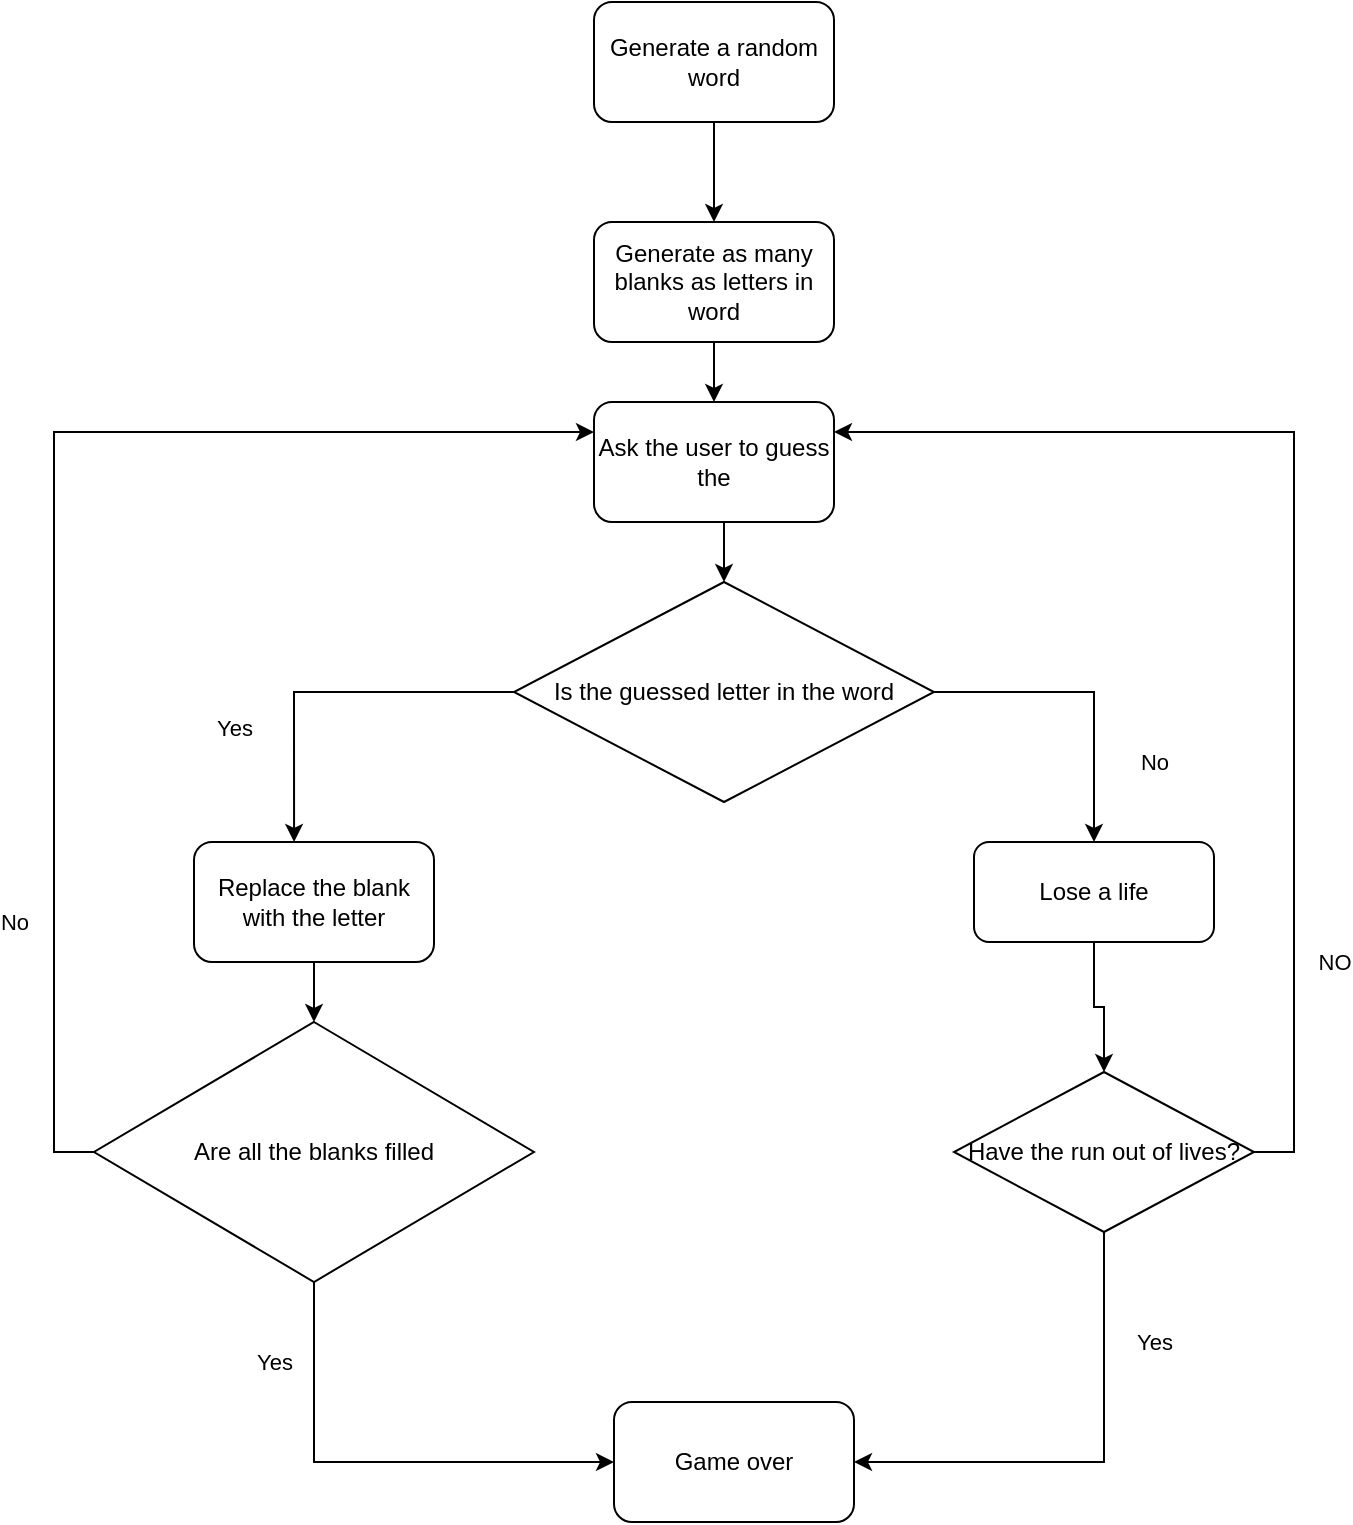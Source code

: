 <mxfile version="15.8.6" type="github"><diagram id="etH4VK2lttWv8-SOvXQd" name="Page-1"><mxGraphModel dx="1632" dy="420" grid="1" gridSize="10" guides="1" tooltips="1" connect="1" arrows="1" fold="1" page="1" pageScale="1" pageWidth="850" pageHeight="1100" math="0" shadow="0"><root><mxCell id="0"/><mxCell id="1" parent="0"/><mxCell id="gO4gWtftoqkVYq0ht2U4-23" style="edgeStyle=orthogonalEdgeStyle;rounded=0;orthogonalLoop=1;jettySize=auto;html=1;exitX=0.5;exitY=1;exitDx=0;exitDy=0;entryX=0.5;entryY=0;entryDx=0;entryDy=0;" edge="1" parent="1" source="gO4gWtftoqkVYq0ht2U4-5" target="gO4gWtftoqkVYq0ht2U4-9"><mxGeometry relative="1" as="geometry"/></mxCell><mxCell id="gO4gWtftoqkVYq0ht2U4-5" value="Ask the user to guess the " style="rounded=1;whiteSpace=wrap;html=1;" vertex="1" parent="1"><mxGeometry x="280" y="230" width="120" height="60" as="geometry"/></mxCell><mxCell id="gO4gWtftoqkVYq0ht2U4-21" style="edgeStyle=orthogonalEdgeStyle;rounded=0;orthogonalLoop=1;jettySize=auto;html=1;exitX=0.5;exitY=1;exitDx=0;exitDy=0;entryX=0.5;entryY=0;entryDx=0;entryDy=0;" edge="1" parent="1" source="gO4gWtftoqkVYq0ht2U4-7" target="gO4gWtftoqkVYq0ht2U4-8"><mxGeometry relative="1" as="geometry"/></mxCell><mxCell id="gO4gWtftoqkVYq0ht2U4-7" value="Generate a random word" style="rounded=1;whiteSpace=wrap;html=1;" vertex="1" parent="1"><mxGeometry x="280" y="30" width="120" height="60" as="geometry"/></mxCell><mxCell id="gO4gWtftoqkVYq0ht2U4-22" style="edgeStyle=orthogonalEdgeStyle;rounded=0;orthogonalLoop=1;jettySize=auto;html=1;exitX=0.5;exitY=1;exitDx=0;exitDy=0;entryX=0.5;entryY=0;entryDx=0;entryDy=0;" edge="1" parent="1" source="gO4gWtftoqkVYq0ht2U4-8" target="gO4gWtftoqkVYq0ht2U4-5"><mxGeometry relative="1" as="geometry"/></mxCell><mxCell id="gO4gWtftoqkVYq0ht2U4-8" value="Generate as many blanks as letters in word" style="rounded=1;whiteSpace=wrap;html=1;" vertex="1" parent="1"><mxGeometry x="280" y="140" width="120" height="60" as="geometry"/></mxCell><mxCell id="gO4gWtftoqkVYq0ht2U4-26" value="&lt;div&gt;Yes&lt;/div&gt;&lt;div&gt;&lt;br&gt;&lt;/div&gt;" style="edgeStyle=orthogonalEdgeStyle;rounded=0;orthogonalLoop=1;jettySize=auto;html=1;exitX=0;exitY=0.5;exitDx=0;exitDy=0;entryX=0.417;entryY=0;entryDx=0;entryDy=0;entryPerimeter=0;" edge="1" parent="1" source="gO4gWtftoqkVYq0ht2U4-9" target="gO4gWtftoqkVYq0ht2U4-10"><mxGeometry x="0.459" y="-30" relative="1" as="geometry"><mxPoint as="offset"/></mxGeometry></mxCell><mxCell id="gO4gWtftoqkVYq0ht2U4-27" value="No" style="edgeStyle=orthogonalEdgeStyle;rounded=0;orthogonalLoop=1;jettySize=auto;html=1;exitX=1;exitY=0.5;exitDx=0;exitDy=0;" edge="1" parent="1" source="gO4gWtftoqkVYq0ht2U4-9" target="gO4gWtftoqkVYq0ht2U4-11"><mxGeometry x="0.484" y="30" relative="1" as="geometry"><mxPoint as="offset"/></mxGeometry></mxCell><mxCell id="gO4gWtftoqkVYq0ht2U4-9" value="Is the guessed letter in the word" style="rhombus;whiteSpace=wrap;html=1;" vertex="1" parent="1"><mxGeometry x="240" y="320" width="210" height="110" as="geometry"/></mxCell><mxCell id="gO4gWtftoqkVYq0ht2U4-28" style="edgeStyle=orthogonalEdgeStyle;rounded=0;orthogonalLoop=1;jettySize=auto;html=1;exitX=0.5;exitY=1;exitDx=0;exitDy=0;entryX=0.5;entryY=0;entryDx=0;entryDy=0;" edge="1" parent="1" source="gO4gWtftoqkVYq0ht2U4-10" target="gO4gWtftoqkVYq0ht2U4-12"><mxGeometry relative="1" as="geometry"/></mxCell><mxCell id="gO4gWtftoqkVYq0ht2U4-10" value="Replace the blank with the letter" style="rounded=1;whiteSpace=wrap;html=1;" vertex="1" parent="1"><mxGeometry x="80" y="450" width="120" height="60" as="geometry"/></mxCell><mxCell id="gO4gWtftoqkVYq0ht2U4-32" style="edgeStyle=orthogonalEdgeStyle;rounded=0;orthogonalLoop=1;jettySize=auto;html=1;entryX=0.5;entryY=0;entryDx=0;entryDy=0;" edge="1" parent="1" source="gO4gWtftoqkVYq0ht2U4-11" target="gO4gWtftoqkVYq0ht2U4-13"><mxGeometry relative="1" as="geometry"/></mxCell><mxCell id="gO4gWtftoqkVYq0ht2U4-11" value="Lose a life" style="rounded=1;whiteSpace=wrap;html=1;" vertex="1" parent="1"><mxGeometry x="470" y="450" width="120" height="50" as="geometry"/></mxCell><mxCell id="gO4gWtftoqkVYq0ht2U4-33" value="Yes" style="edgeStyle=orthogonalEdgeStyle;rounded=0;orthogonalLoop=1;jettySize=auto;html=1;exitX=0.5;exitY=1;exitDx=0;exitDy=0;entryX=0;entryY=0.5;entryDx=0;entryDy=0;" edge="1" parent="1" source="gO4gWtftoqkVYq0ht2U4-12" target="gO4gWtftoqkVYq0ht2U4-14"><mxGeometry x="-0.667" y="-20" relative="1" as="geometry"><mxPoint as="offset"/></mxGeometry></mxCell><mxCell id="gO4gWtftoqkVYq0ht2U4-35" value="No" style="edgeStyle=orthogonalEdgeStyle;rounded=0;orthogonalLoop=1;jettySize=auto;html=1;exitX=0;exitY=0.5;exitDx=0;exitDy=0;entryX=0;entryY=0.25;entryDx=0;entryDy=0;" edge="1" parent="1" source="gO4gWtftoqkVYq0ht2U4-12" target="gO4gWtftoqkVYq0ht2U4-5"><mxGeometry x="-0.585" y="20" relative="1" as="geometry"><mxPoint as="offset"/></mxGeometry></mxCell><mxCell id="gO4gWtftoqkVYq0ht2U4-12" value="Are all the blanks filled" style="rhombus;whiteSpace=wrap;html=1;" vertex="1" parent="1"><mxGeometry x="30" y="540" width="220" height="130" as="geometry"/></mxCell><mxCell id="gO4gWtftoqkVYq0ht2U4-34" value="Yes" style="edgeStyle=orthogonalEdgeStyle;rounded=0;orthogonalLoop=1;jettySize=auto;html=1;exitX=0.5;exitY=1;exitDx=0;exitDy=0;entryX=1;entryY=0.5;entryDx=0;entryDy=0;" edge="1" parent="1" source="gO4gWtftoqkVYq0ht2U4-13" target="gO4gWtftoqkVYq0ht2U4-14"><mxGeometry x="-0.542" y="25" relative="1" as="geometry"><mxPoint as="offset"/></mxGeometry></mxCell><mxCell id="gO4gWtftoqkVYq0ht2U4-36" value="NO" style="edgeStyle=orthogonalEdgeStyle;rounded=0;orthogonalLoop=1;jettySize=auto;html=1;exitX=1;exitY=0.5;exitDx=0;exitDy=0;entryX=1;entryY=0.25;entryDx=0;entryDy=0;" edge="1" parent="1" source="gO4gWtftoqkVYq0ht2U4-13" target="gO4gWtftoqkVYq0ht2U4-5"><mxGeometry x="-0.623" y="-20" relative="1" as="geometry"><mxPoint as="offset"/></mxGeometry></mxCell><mxCell id="gO4gWtftoqkVYq0ht2U4-13" value="Have the run out of lives?" style="rhombus;whiteSpace=wrap;html=1;" vertex="1" parent="1"><mxGeometry x="460" y="565" width="150" height="80" as="geometry"/></mxCell><mxCell id="gO4gWtftoqkVYq0ht2U4-14" value="Game over" style="rounded=1;whiteSpace=wrap;html=1;" vertex="1" parent="1"><mxGeometry x="290" y="730" width="120" height="60" as="geometry"/></mxCell></root></mxGraphModel></diagram></mxfile>
